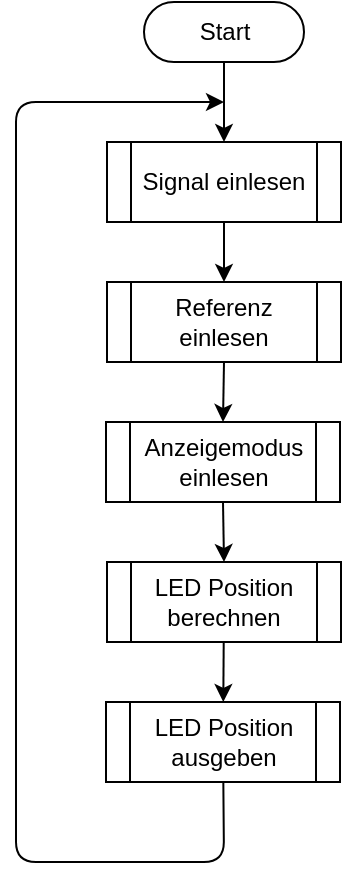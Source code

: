 <mxfile>
    <diagram id="O26fbojR48Uf1aAV7sTd" name="Hauptprogramm">
        <mxGraphModel dx="1480" dy="994" grid="1" gridSize="10" guides="1" tooltips="1" connect="1" arrows="1" fold="1" page="1" pageScale="1" pageWidth="827" pageHeight="1169" math="0" shadow="0">
            <root>
                <mxCell id="0"/>
                <mxCell id="1" parent="0"/>
                <mxCell id="10" style="edgeStyle=none;html=1;entryX=0.5;entryY=0;entryDx=0;entryDy=0;" parent="1" source="2" target="5" edge="1">
                    <mxGeometry relative="1" as="geometry"/>
                </mxCell>
                <mxCell id="2" value="Start" style="html=1;dashed=0;whitespace=wrap;shape=mxgraph.dfd.start" parent="1" vertex="1">
                    <mxGeometry x="361" y="66" width="80" height="30" as="geometry"/>
                </mxCell>
                <mxCell id="11" style="edgeStyle=none;html=1;entryX=0.5;entryY=0;entryDx=0;entryDy=0;" parent="1" source="5" target="6" edge="1">
                    <mxGeometry relative="1" as="geometry"/>
                </mxCell>
                <mxCell id="5" value="Signal einlesen" style="shape=process;whiteSpace=wrap;html=1;backgroundOutline=1;" parent="1" vertex="1">
                    <mxGeometry x="342.5" y="136" width="117" height="40" as="geometry"/>
                </mxCell>
                <mxCell id="fySVf92yqNZT5_yrwth1-22" style="edgeStyle=none;jumpStyle=arc;html=1;exitX=0.5;exitY=1;exitDx=0;exitDy=0;entryX=0.5;entryY=0;entryDx=0;entryDy=0;" parent="1" source="6" target="fySVf92yqNZT5_yrwth1-19" edge="1">
                    <mxGeometry relative="1" as="geometry"/>
                </mxCell>
                <mxCell id="6" value="Referenz einlesen" style="shape=process;whiteSpace=wrap;html=1;backgroundOutline=1;" parent="1" vertex="1">
                    <mxGeometry x="342.5" y="206" width="117" height="40" as="geometry"/>
                </mxCell>
                <mxCell id="18" style="edgeStyle=none;html=1;" parent="1" source="14" target="17" edge="1">
                    <mxGeometry relative="1" as="geometry"/>
                </mxCell>
                <mxCell id="14" value="LED Position berechnen" style="shape=process;whiteSpace=wrap;html=1;backgroundOutline=1;" parent="1" vertex="1">
                    <mxGeometry x="342.5" y="346" width="117" height="40" as="geometry"/>
                </mxCell>
                <mxCell id="19" style="edgeStyle=none;html=1;jumpStyle=arc;" parent="1" source="17" edge="1">
                    <mxGeometry relative="1" as="geometry">
                        <mxPoint x="401" y="116" as="targetPoint"/>
                        <Array as="points">
                            <mxPoint x="401" y="496"/>
                            <mxPoint x="297" y="496"/>
                            <mxPoint x="297" y="116"/>
                        </Array>
                    </mxGeometry>
                </mxCell>
                <mxCell id="17" value="LED Position ausgeben" style="shape=process;whiteSpace=wrap;html=1;backgroundOutline=1;" parent="1" vertex="1">
                    <mxGeometry x="342" y="416" width="117" height="40" as="geometry"/>
                </mxCell>
                <mxCell id="fySVf92yqNZT5_yrwth1-23" style="edgeStyle=none;jumpStyle=arc;html=1;exitX=0.5;exitY=1;exitDx=0;exitDy=0;entryX=0.5;entryY=0;entryDx=0;entryDy=0;" parent="1" source="fySVf92yqNZT5_yrwth1-19" target="14" edge="1">
                    <mxGeometry relative="1" as="geometry"/>
                </mxCell>
                <mxCell id="fySVf92yqNZT5_yrwth1-19" value="Anzeigemodus&lt;br&gt;einlesen" style="shape=process;whiteSpace=wrap;html=1;backgroundOutline=1;" parent="1" vertex="1">
                    <mxGeometry x="342" y="276" width="117" height="40" as="geometry"/>
                </mxCell>
            </root>
        </mxGraphModel>
    </diagram>
    <diagram id="450rFVRkJWAVE7fzCITJ" name="Signal einlesen">
        <mxGraphModel dx="1480" dy="994" grid="1" gridSize="10" guides="1" tooltips="1" connect="1" arrows="1" fold="1" page="1" pageScale="1" pageWidth="827" pageHeight="1169" math="0" shadow="0">
            <root>
                <mxCell id="0"/>
                <mxCell id="1" parent="0"/>
                <mxCell id="enSTSW-jz2sXvOzB7Ztx-1" style="edgeStyle=none;html=1;exitX=0.5;exitY=0.5;exitDx=0;exitDy=15;exitPerimeter=0;entryX=0.5;entryY=0;entryDx=0;entryDy=0;" parent="1" source="trMbCOTIoYY8dVu6mgae-1" target="dqmxXO2vYlBYbtgE4ImE-1" edge="1">
                    <mxGeometry relative="1" as="geometry"/>
                </mxCell>
                <mxCell id="trMbCOTIoYY8dVu6mgae-1" value="Start" style="html=1;dashed=0;whitespace=wrap;shape=mxgraph.dfd.start" parent="1" vertex="1">
                    <mxGeometry x="360" y="65" width="80" height="30" as="geometry"/>
                </mxCell>
                <mxCell id="trMbCOTIoYY8dVu6mgae-2" value="Ende" style="html=1;dashed=0;whitespace=wrap;shape=mxgraph.dfd.start" parent="1" vertex="1">
                    <mxGeometry x="360" y="220" width="80" height="30" as="geometry"/>
                </mxCell>
                <mxCell id="enSTSW-jz2sXvOzB7Ztx-2" style="edgeStyle=none;html=1;exitX=0.5;exitY=1;exitDx=0;exitDy=0;entryX=0.5;entryY=0.5;entryDx=0;entryDy=-15;entryPerimeter=0;" parent="1" source="dqmxXO2vYlBYbtgE4ImE-1" target="trMbCOTIoYY8dVu6mgae-2" edge="1">
                    <mxGeometry relative="1" as="geometry"/>
                </mxCell>
                <mxCell id="dqmxXO2vYlBYbtgE4ImE-1" value="ADC Signal an A2&lt;br&gt;einlesen und zurückgeben" style="shape=parallelogram;perimeter=parallelogramPerimeter;whiteSpace=wrap;html=1;fixedSize=1;" parent="1" vertex="1">
                    <mxGeometry x="330" y="130" width="140" height="50" as="geometry"/>
                </mxCell>
            </root>
        </mxGraphModel>
    </diagram>
    <diagram id="_Ek9zPpsgkf6VE6edusn" name="Referenz einlesen">
        <mxGraphModel dx="1480" dy="994" grid="1" gridSize="10" guides="1" tooltips="1" connect="1" arrows="1" fold="1" page="1" pageScale="1" pageWidth="827" pageHeight="1169" math="0" shadow="0">
            <root>
                <mxCell id="0"/>
                <mxCell id="1" parent="0"/>
                <mxCell id="KvHQ7V1Acf3yVv9SnlKU-3" style="edgeStyle=none;html=1;exitX=0.5;exitY=0.5;exitDx=0;exitDy=15;exitPerimeter=0;entryX=0.5;entryY=0;entryDx=0;entryDy=0;" parent="1" source="GqVp5uJhORPxdIj3chC3-1" target="h0gZrjqCItHx2euEInNG-1" edge="1">
                    <mxGeometry relative="1" as="geometry"/>
                </mxCell>
                <mxCell id="GqVp5uJhORPxdIj3chC3-1" value="Start" style="html=1;dashed=0;whitespace=wrap;shape=mxgraph.dfd.start" parent="1" vertex="1">
                    <mxGeometry x="360" y="80" width="80" height="30" as="geometry"/>
                </mxCell>
                <mxCell id="GqVp5uJhORPxdIj3chC3-2" value="Ende" style="html=1;dashed=0;whitespace=wrap;shape=mxgraph.dfd.start" parent="1" vertex="1">
                    <mxGeometry x="360" y="380" width="80" height="30" as="geometry"/>
                </mxCell>
                <mxCell id="KvHQ7V1Acf3yVv9SnlKU-2" style="edgeStyle=none;html=1;exitX=0.5;exitY=1;exitDx=0;exitDy=0;" parent="1" source="h0gZrjqCItHx2euEInNG-1" target="KvHQ7V1Acf3yVv9SnlKU-1" edge="1">
                    <mxGeometry relative="1" as="geometry"/>
                </mxCell>
                <mxCell id="h0gZrjqCItHx2euEInNG-1" value="ADC Signal an A1&lt;br&gt;einlesen" style="shape=parallelogram;perimeter=parallelogramPerimeter;whiteSpace=wrap;html=1;fixedSize=1;" parent="1" vertex="1">
                    <mxGeometry x="335" y="140" width="130" height="50" as="geometry"/>
                </mxCell>
                <mxCell id="KvHQ7V1Acf3yVv9SnlKU-5" value="" style="edgeStyle=none;html=1;" parent="1" source="KvHQ7V1Acf3yVv9SnlKU-1" target="KvHQ7V1Acf3yVv9SnlKU-4" edge="1">
                    <mxGeometry relative="1" as="geometry"/>
                </mxCell>
                <mxCell id="KvHQ7V1Acf3yVv9SnlKU-1" value="ADC Signal an A0&lt;br&gt;einlesen" style="shape=parallelogram;perimeter=parallelogramPerimeter;whiteSpace=wrap;html=1;fixedSize=1;" parent="1" vertex="1">
                    <mxGeometry x="335" y="220" width="130" height="50" as="geometry"/>
                </mxCell>
                <mxCell id="KvHQ7V1Acf3yVv9SnlKU-6" value="" style="edgeStyle=none;html=1;" parent="1" source="KvHQ7V1Acf3yVv9SnlKU-4" target="GqVp5uJhORPxdIj3chC3-2" edge="1">
                    <mxGeometry relative="1" as="geometry"/>
                </mxCell>
                <mxCell id="KvHQ7V1Acf3yVv9SnlKU-4" value="Differenz berechnen und zurückgeben" style="rounded=0;whiteSpace=wrap;html=1;" parent="1" vertex="1">
                    <mxGeometry x="340" y="300" width="120" height="50" as="geometry"/>
                </mxCell>
            </root>
        </mxGraphModel>
    </diagram>
    <diagram id="wJCQboMeX-dNq0_cqoEP" name="Anzeigemodus einlesen">
        <mxGraphModel dx="846" dy="568" grid="1" gridSize="10" guides="1" tooltips="1" connect="1" arrows="1" fold="1" page="1" pageScale="1" pageWidth="827" pageHeight="1169" math="0" shadow="0">
            <root>
                <mxCell id="0"/>
                <mxCell id="1" parent="0"/>
                <mxCell id="IbTi_PK05UJWKWHlWVW7-2" value="" style="edgeStyle=none;html=1;" parent="1" source="aPlLClmATX_K--kwQU6Q-1" target="IbTi_PK05UJWKWHlWVW7-1" edge="1">
                    <mxGeometry relative="1" as="geometry"/>
                </mxCell>
                <mxCell id="aPlLClmATX_K--kwQU6Q-1" value="Start" style="html=1;dashed=0;whitespace=wrap;shape=mxgraph.dfd.start" parent="1" vertex="1">
                    <mxGeometry x="360" y="140" width="80" height="30" as="geometry"/>
                </mxCell>
                <mxCell id="aPlLClmATX_K--kwQU6Q-2" value="Ende" style="html=1;dashed=0;whitespace=wrap;shape=mxgraph.dfd.start" parent="1" vertex="1">
                    <mxGeometry x="360" y="280" width="80" height="30" as="geometry"/>
                </mxCell>
                <mxCell id="SqwfZAMNWn7-qmeQBMl6-1" value="" style="edgeStyle=none;html=1;" edge="1" parent="1" source="IbTi_PK05UJWKWHlWVW7-1" target="aPlLClmATX_K--kwQU6Q-2">
                    <mxGeometry relative="1" as="geometry"/>
                </mxCell>
                <mxCell id="IbTi_PK05UJWKWHlWVW7-1" value="Pin 9 einlesen und Wert zurückgeben" style="shape=parallelogram;perimeter=parallelogramPerimeter;whiteSpace=wrap;html=1;fixedSize=1;" parent="1" vertex="1">
                    <mxGeometry x="317.5" y="200" width="165" height="50" as="geometry"/>
                </mxCell>
            </root>
        </mxGraphModel>
    </diagram>
    <diagram id="XBPcOxajth_M0YE3lk5U" name="LED Position berechnen">
        <mxGraphModel dx="1480" dy="994" grid="1" gridSize="10" guides="1" tooltips="1" connect="1" arrows="1" fold="1" page="1" pageScale="1" pageWidth="827" pageHeight="1169" math="0" shadow="0">
            <root>
                <mxCell id="0"/>
                <mxCell id="1" parent="0"/>
                <mxCell id="4iBSOpFGQ1_5AZg9AWhn-8" value="" style="edgeStyle=none;html=1;" parent="1" source="4iBSOpFGQ1_5AZg9AWhn-1" target="4iBSOpFGQ1_5AZg9AWhn-3" edge="1">
                    <mxGeometry relative="1" as="geometry"/>
                </mxCell>
                <mxCell id="4iBSOpFGQ1_5AZg9AWhn-1" value="Start" style="html=1;dashed=0;whitespace=wrap;shape=mxgraph.dfd.start" parent="1" vertex="1">
                    <mxGeometry x="360" y="60" width="80" height="30" as="geometry"/>
                </mxCell>
                <mxCell id="4iBSOpFGQ1_5AZg9AWhn-2" value="Ende" style="html=1;dashed=0;whitespace=wrap;shape=mxgraph.dfd.start" parent="1" vertex="1">
                    <mxGeometry x="360" y="470" width="80" height="30" as="geometry"/>
                </mxCell>
                <mxCell id="4iBSOpFGQ1_5AZg9AWhn-9" value="" style="edgeStyle=none;html=1;" parent="1" source="4iBSOpFGQ1_5AZg9AWhn-3" target="4iBSOpFGQ1_5AZg9AWhn-4" edge="1">
                    <mxGeometry relative="1" as="geometry"/>
                </mxCell>
                <mxCell id="4iBSOpFGQ1_5AZg9AWhn-3" value="Quotient aus Signalwert und Referenzwert bilden" style="rounded=0;whiteSpace=wrap;html=1;" parent="1" vertex="1">
                    <mxGeometry x="340" y="120" width="120" height="60" as="geometry"/>
                </mxCell>
                <mxCell id="4iBSOpFGQ1_5AZg9AWhn-10" value="" style="edgeStyle=none;html=1;" parent="1" source="4iBSOpFGQ1_5AZg9AWhn-4" target="4iBSOpFGQ1_5AZg9AWhn-5" edge="1">
                    <mxGeometry relative="1" as="geometry"/>
                </mxCell>
                <mxCell id="4iBSOpFGQ1_5AZg9AWhn-4" value="Quotient mit Anzahl der LEDs multiplizieren" style="rounded=0;whiteSpace=wrap;html=1;" parent="1" vertex="1">
                    <mxGeometry x="340" y="210" width="120" height="70" as="geometry"/>
                </mxCell>
                <mxCell id="4iBSOpFGQ1_5AZg9AWhn-7" value="" style="edgeStyle=none;html=1;" parent="1" source="4iBSOpFGQ1_5AZg9AWhn-5" target="4iBSOpFGQ1_5AZg9AWhn-6" edge="1">
                    <mxGeometry relative="1" as="geometry"/>
                </mxCell>
                <mxCell id="4iBSOpFGQ1_5AZg9AWhn-5" value="auf ganze Zahl runden" style="rounded=0;whiteSpace=wrap;html=1;" parent="1" vertex="1">
                    <mxGeometry x="340" y="310" width="120" height="60" as="geometry"/>
                </mxCell>
                <mxCell id="4iBSOpFGQ1_5AZg9AWhn-11" value="" style="edgeStyle=none;html=1;" parent="1" source="4iBSOpFGQ1_5AZg9AWhn-6" target="4iBSOpFGQ1_5AZg9AWhn-2" edge="1">
                    <mxGeometry relative="1" as="geometry"/>
                </mxCell>
                <mxCell id="4iBSOpFGQ1_5AZg9AWhn-6" value="1 abziehen und&lt;br&gt;Zurückgeben" style="rounded=0;whiteSpace=wrap;html=1;" parent="1" vertex="1">
                    <mxGeometry x="340" y="400" width="120" height="40" as="geometry"/>
                </mxCell>
            </root>
        </mxGraphModel>
    </diagram>
    <diagram id="JdjiHE0KEyb2ZBgvRoHp" name="LED Position ausgeben">
        <mxGraphModel dx="1480" dy="994" grid="1" gridSize="10" guides="1" tooltips="1" connect="1" arrows="1" fold="1" page="1" pageScale="1" pageWidth="827" pageHeight="1169" math="0" shadow="0">
            <root>
                <mxCell id="0"/>
                <mxCell id="1" parent="0"/>
                <mxCell id="Ujs8S-BIjF6tcbrlZMKm-17" style="edgeStyle=none;html=1;exitX=0.5;exitY=0.5;exitDx=0;exitDy=15;exitPerimeter=0;entryX=0.5;entryY=0;entryDx=0;entryDy=0;" parent="1" source="8uB20kjHihdzwcw-PyJV-1" target="Ujs8S-BIjF6tcbrlZMKm-14" edge="1">
                    <mxGeometry relative="1" as="geometry"/>
                </mxCell>
                <mxCell id="8uB20kjHihdzwcw-PyJV-1" value="Start" style="html=1;dashed=0;whitespace=wrap;shape=mxgraph.dfd.start" parent="1" vertex="1">
                    <mxGeometry x="360" y="10" width="80" height="30" as="geometry"/>
                </mxCell>
                <mxCell id="8uB20kjHihdzwcw-PyJV-2" value="Ende" style="html=1;dashed=0;whitespace=wrap;shape=mxgraph.dfd.start" parent="1" vertex="1">
                    <mxGeometry x="360" y="1310" width="80" height="30" as="geometry"/>
                </mxCell>
                <mxCell id="Ujs8S-BIjF6tcbrlZMKm-4" style="edgeStyle=none;html=1;exitX=0.5;exitY=1;exitDx=0;exitDy=0;entryX=0.5;entryY=0;entryDx=0;entryDy=0;" parent="1" source="Ujs8S-BIjF6tcbrlZMKm-1" target="Ujs8S-BIjF6tcbrlZMKm-3" edge="1">
                    <mxGeometry relative="1" as="geometry"/>
                </mxCell>
                <mxCell id="Ujs8S-BIjF6tcbrlZMKm-7" value="ja" style="edgeLabel;html=1;align=center;verticalAlign=middle;resizable=0;points=[];" parent="Ujs8S-BIjF6tcbrlZMKm-4" vertex="1" connectable="0">
                    <mxGeometry x="-0.355" y="-1" relative="1" as="geometry">
                        <mxPoint x="15" as="offset"/>
                    </mxGeometry>
                </mxCell>
                <mxCell id="Td2UPrfkBwUJELprVeOD-4" value="nein" style="edgeStyle=none;html=1;exitX=1;exitY=0.5;exitDx=0;exitDy=0;entryX=0.5;entryY=0;entryDx=0;entryDy=0;" edge="1" parent="1" source="Ujs8S-BIjF6tcbrlZMKm-1" target="Td2UPrfkBwUJELprVeOD-1">
                    <mxGeometry x="-0.91" y="14" relative="1" as="geometry">
                        <Array as="points">
                            <mxPoint x="520" y="224"/>
                            <mxPoint x="520" y="480"/>
                            <mxPoint x="400" y="480"/>
                        </Array>
                        <mxPoint as="offset"/>
                    </mxGeometry>
                </mxCell>
                <mxCell id="Ujs8S-BIjF6tcbrlZMKm-1" value="Zählvariable &lt;br&gt;&amp;lt; &lt;br&gt;Anzalhl der LEDs" style="shape=rhombus;html=1;dashed=0;whitespace=wrap;perimeter=rhombusPerimeter;" parent="1" vertex="1">
                    <mxGeometry x="310" y="179" width="180" height="90" as="geometry"/>
                </mxCell>
                <mxCell id="Ujs8S-BIjF6tcbrlZMKm-12" style="edgeStyle=none;html=1;exitX=0.5;exitY=1;exitDx=0;exitDy=0;entryX=0.5;entryY=1;entryDx=0;entryDy=0;" parent="1" source="Ujs8S-BIjF6tcbrlZMKm-2" target="Ujs8S-BIjF6tcbrlZMKm-10" edge="1">
                    <mxGeometry relative="1" as="geometry">
                        <Array as="points">
                            <mxPoint x="400" y="470"/>
                            <mxPoint x="220" y="470"/>
                        </Array>
                    </mxGeometry>
                </mxCell>
                <mxCell id="Ujs8S-BIjF6tcbrlZMKm-2" value="Adressierten LED Pin&lt;br&gt;hochohmig schalten" style="shape=parallelogram;perimeter=parallelogramPerimeter;whiteSpace=wrap;html=1;fixedSize=1;" parent="1" vertex="1">
                    <mxGeometry x="320" y="389" width="160" height="60" as="geometry"/>
                </mxCell>
                <mxCell id="Ujs8S-BIjF6tcbrlZMKm-8" style="edgeStyle=none;html=1;exitX=0.5;exitY=1;exitDx=0;exitDy=0;entryX=0.5;entryY=0;entryDx=0;entryDy=0;" parent="1" source="Ujs8S-BIjF6tcbrlZMKm-3" target="Ujs8S-BIjF6tcbrlZMKm-2" edge="1">
                    <mxGeometry relative="1" as="geometry"/>
                </mxCell>
                <mxCell id="Ujs8S-BIjF6tcbrlZMKm-3" value="LED Pin an Stelle der Zählvariable&lt;br&gt;im Array adressieren" style="rounded=0;whiteSpace=wrap;html=1;" parent="1" vertex="1">
                    <mxGeometry x="340" y="309" width="120" height="50" as="geometry"/>
                </mxCell>
                <mxCell id="Ujs8S-BIjF6tcbrlZMKm-16" style="edgeStyle=none;html=1;exitX=0.5;exitY=0;exitDx=0;exitDy=0;" parent="1" source="Ujs8S-BIjF6tcbrlZMKm-10" edge="1">
                    <mxGeometry relative="1" as="geometry">
                        <mxPoint x="400" y="149" as="targetPoint"/>
                        <Array as="points">
                            <mxPoint x="220" y="149"/>
                        </Array>
                    </mxGeometry>
                </mxCell>
                <mxCell id="Ujs8S-BIjF6tcbrlZMKm-10" value="Zählvariable inkrementieren" style="rounded=0;whiteSpace=wrap;html=1;" parent="1" vertex="1">
                    <mxGeometry x="164" y="204" width="110" height="40" as="geometry"/>
                </mxCell>
                <mxCell id="Ujs8S-BIjF6tcbrlZMKm-15" value="" style="edgeStyle=none;html=1;" parent="1" source="Ujs8S-BIjF6tcbrlZMKm-14" target="Ujs8S-BIjF6tcbrlZMKm-1" edge="1">
                    <mxGeometry relative="1" as="geometry"/>
                </mxCell>
                <mxCell id="Ujs8S-BIjF6tcbrlZMKm-14" value="Zählvariable anlegen und mit 0 initialisieren" style="rounded=0;whiteSpace=wrap;html=1;" parent="1" vertex="1">
                    <mxGeometry x="333" y="69" width="134" height="60" as="geometry"/>
                </mxCell>
                <mxCell id="Ujs8S-BIjF6tcbrlZMKm-24" style="edgeStyle=none;html=1;exitX=0.5;exitY=1;exitDx=0;exitDy=0;entryX=0.5;entryY=0;entryDx=0;entryDy=0;" parent="1" source="Ujs8S-BIjF6tcbrlZMKm-18" target="Ujs8S-BIjF6tcbrlZMKm-23" edge="1">
                    <mxGeometry relative="1" as="geometry"/>
                </mxCell>
                <mxCell id="Ujs8S-BIjF6tcbrlZMKm-40" value="ja" style="edgeLabel;html=1;align=center;verticalAlign=middle;resizable=0;points=[];" parent="Ujs8S-BIjF6tcbrlZMKm-24" vertex="1" connectable="0">
                    <mxGeometry x="-0.296" y="-1" relative="1" as="geometry">
                        <mxPoint x="11" as="offset"/>
                    </mxGeometry>
                </mxCell>
                <mxCell id="Ujs8S-BIjF6tcbrlZMKm-41" style="edgeStyle=none;html=1;entryX=0.5;entryY=0;entryDx=0;entryDy=0;" parent="1" source="Ujs8S-BIjF6tcbrlZMKm-18" target="Ujs8S-BIjF6tcbrlZMKm-42" edge="1">
                    <mxGeometry relative="1" as="geometry">
                        <mxPoint x="620" y="729" as="targetPoint"/>
                        <Array as="points">
                            <mxPoint x="640" y="690"/>
                        </Array>
                    </mxGeometry>
                </mxCell>
                <mxCell id="Ujs8S-BIjF6tcbrlZMKm-43" value="nein" style="edgeLabel;html=1;align=center;verticalAlign=middle;resizable=0;points=[];" parent="Ujs8S-BIjF6tcbrlZMKm-41" vertex="1" connectable="0">
                    <mxGeometry x="-0.87" y="1" relative="1" as="geometry">
                        <mxPoint y="11" as="offset"/>
                    </mxGeometry>
                </mxCell>
                <mxCell id="Ujs8S-BIjF6tcbrlZMKm-18" value="Ist Modus = Balken?" style="shape=rhombus;html=1;dashed=0;whitespace=wrap;perimeter=rhombusPerimeter;" parent="1" vertex="1">
                    <mxGeometry x="310" y="650" width="180" height="80" as="geometry"/>
                </mxCell>
                <mxCell id="Ujs8S-BIjF6tcbrlZMKm-33" value="" style="edgeStyle=none;html=1;" parent="1" source="Ujs8S-BIjF6tcbrlZMKm-22" target="Ujs8S-BIjF6tcbrlZMKm-32" edge="1">
                    <mxGeometry relative="1" as="geometry"/>
                </mxCell>
                <mxCell id="Ujs8S-BIjF6tcbrlZMKm-34" value="ja" style="edgeLabel;html=1;align=center;verticalAlign=middle;resizable=0;points=[];" parent="Ujs8S-BIjF6tcbrlZMKm-33" vertex="1" connectable="0">
                    <mxGeometry x="-0.426" relative="1" as="geometry">
                        <mxPoint x="14" as="offset"/>
                    </mxGeometry>
                </mxCell>
                <mxCell id="Ujs8S-BIjF6tcbrlZMKm-47" style="edgeStyle=none;html=1;exitX=1;exitY=0.5;exitDx=0;exitDy=0;" parent="1" source="Ujs8S-BIjF6tcbrlZMKm-22" edge="1">
                    <mxGeometry relative="1" as="geometry">
                        <mxPoint x="640" y="955" as="targetPoint"/>
                    </mxGeometry>
                </mxCell>
                <mxCell id="Ujs8S-BIjF6tcbrlZMKm-48" value="nein" style="edgeLabel;html=1;align=center;verticalAlign=middle;resizable=0;points=[];" parent="Ujs8S-BIjF6tcbrlZMKm-47" vertex="1" connectable="0">
                    <mxGeometry x="-0.762" y="2" relative="1" as="geometry">
                        <mxPoint y="17" as="offset"/>
                    </mxGeometry>
                </mxCell>
                <mxCell id="Ujs8S-BIjF6tcbrlZMKm-22" value="Zählvariable &lt;br&gt;&amp;lt; &lt;br&gt;LED Position" style="shape=rhombus;html=1;dashed=0;whitespace=wrap;perimeter=rhombusPerimeter;" parent="1" vertex="1">
                    <mxGeometry x="310" y="910" width="180" height="90" as="geometry"/>
                </mxCell>
                <mxCell id="Ujs8S-BIjF6tcbrlZMKm-25" style="edgeStyle=none;html=1;exitX=0.5;exitY=1;exitDx=0;exitDy=0;" parent="1" source="Ujs8S-BIjF6tcbrlZMKm-23" target="Ujs8S-BIjF6tcbrlZMKm-22" edge="1">
                    <mxGeometry relative="1" as="geometry"/>
                </mxCell>
                <mxCell id="Ujs8S-BIjF6tcbrlZMKm-23" value="Zählvariable anlegen und mit 0 initialisieren" style="rounded=0;whiteSpace=wrap;html=1;" parent="1" vertex="1">
                    <mxGeometry x="333" y="760" width="134" height="60" as="geometry"/>
                </mxCell>
                <mxCell id="Ujs8S-BIjF6tcbrlZMKm-36" style="edgeStyle=none;html=1;exitX=0.5;exitY=1;exitDx=0;exitDy=0;entryX=0.5;entryY=0;entryDx=0;entryDy=0;" parent="1" source="Ujs8S-BIjF6tcbrlZMKm-32" target="Ujs8S-BIjF6tcbrlZMKm-35" edge="1">
                    <mxGeometry relative="1" as="geometry"/>
                </mxCell>
                <mxCell id="Ujs8S-BIjF6tcbrlZMKm-32" value="LED Pin an Stelle der Zählvariable&lt;br&gt;im Array adressieren" style="rounded=0;whiteSpace=wrap;html=1;" parent="1" vertex="1">
                    <mxGeometry x="325" y="1050" width="150" height="50" as="geometry"/>
                </mxCell>
                <mxCell id="Ujs8S-BIjF6tcbrlZMKm-37" style="edgeStyle=none;html=1;exitX=0.5;exitY=1;exitDx=0;exitDy=0;entryX=0.5;entryY=1;entryDx=0;entryDy=0;" parent="1" source="Ujs8S-BIjF6tcbrlZMKm-35" target="Ujs8S-BIjF6tcbrlZMKm-38" edge="1">
                    <mxGeometry relative="1" as="geometry">
                        <mxPoint x="170" y="979" as="targetPoint"/>
                        <Array as="points">
                            <mxPoint x="400" y="1210"/>
                            <mxPoint x="200" y="1210"/>
                        </Array>
                    </mxGeometry>
                </mxCell>
                <mxCell id="Ujs8S-BIjF6tcbrlZMKm-35" value="Adressierten LED Pin&lt;br&gt;auf OUTPUT setzen &lt;br&gt;und auf LOW schalten" style="shape=parallelogram;perimeter=parallelogramPerimeter;whiteSpace=wrap;html=1;fixedSize=1;" parent="1" vertex="1">
                    <mxGeometry x="310" y="1120" width="180" height="60" as="geometry"/>
                </mxCell>
                <mxCell id="Ujs8S-BIjF6tcbrlZMKm-39" style="edgeStyle=none;html=1;exitX=0.5;exitY=0;exitDx=0;exitDy=0;" parent="1" source="Ujs8S-BIjF6tcbrlZMKm-38" edge="1">
                    <mxGeometry relative="1" as="geometry">
                        <mxPoint x="400" y="840" as="targetPoint"/>
                        <Array as="points">
                            <mxPoint x="200" y="840"/>
                        </Array>
                    </mxGeometry>
                </mxCell>
                <mxCell id="Ujs8S-BIjF6tcbrlZMKm-38" value="Zählvariable inkrementieren" style="rounded=0;whiteSpace=wrap;html=1;" parent="1" vertex="1">
                    <mxGeometry x="145" y="935" width="110" height="40" as="geometry"/>
                </mxCell>
                <mxCell id="Ujs8S-BIjF6tcbrlZMKm-45" style="edgeStyle=none;html=1;exitX=0.5;exitY=1;exitDx=0;exitDy=0;entryX=0.5;entryY=0;entryDx=0;entryDy=0;" parent="1" source="Ujs8S-BIjF6tcbrlZMKm-42" target="Ujs8S-BIjF6tcbrlZMKm-44" edge="1">
                    <mxGeometry relative="1" as="geometry"/>
                </mxCell>
                <mxCell id="Ujs8S-BIjF6tcbrlZMKm-42" value="LED Pin an Stelle der Zählvariable&lt;br&gt;im Array adressieren" style="rounded=0;whiteSpace=wrap;html=1;" parent="1" vertex="1">
                    <mxGeometry x="580" y="750" width="120" height="50" as="geometry"/>
                </mxCell>
                <mxCell id="Ujs8S-BIjF6tcbrlZMKm-46" style="edgeStyle=none;html=1;exitX=0.5;exitY=1;exitDx=0;exitDy=0;entryX=0.5;entryY=0.5;entryDx=0;entryDy=-15;entryPerimeter=0;" parent="1" source="Ujs8S-BIjF6tcbrlZMKm-44" target="8uB20kjHihdzwcw-PyJV-2" edge="1">
                    <mxGeometry relative="1" as="geometry">
                        <mxPoint x="639.69" y="1269" as="targetPoint"/>
                        <Array as="points">
                            <mxPoint x="640" y="1240"/>
                            <mxPoint x="400" y="1240"/>
                        </Array>
                    </mxGeometry>
                </mxCell>
                <mxCell id="Ujs8S-BIjF6tcbrlZMKm-44" value="Adressierten LED Pin&lt;br&gt;auf OUTPUT setzen &lt;br&gt;und auf LOW schalten" style="shape=parallelogram;perimeter=parallelogramPerimeter;whiteSpace=wrap;html=1;fixedSize=1;" parent="1" vertex="1">
                    <mxGeometry x="550" y="830" width="180" height="60" as="geometry"/>
                </mxCell>
                <mxCell id="Td2UPrfkBwUJELprVeOD-2" value="nein" style="edgeStyle=none;html=1;" edge="1" parent="1" source="Td2UPrfkBwUJELprVeOD-1" target="Ujs8S-BIjF6tcbrlZMKm-18">
                    <mxGeometry x="-0.2" y="20" relative="1" as="geometry">
                        <mxPoint as="offset"/>
                    </mxGeometry>
                </mxCell>
                <mxCell id="Td2UPrfkBwUJELprVeOD-6" style="edgeStyle=none;html=1;exitX=0;exitY=0.5;exitDx=0;exitDy=0;" edge="1" parent="1" source="Td2UPrfkBwUJELprVeOD-1">
                    <mxGeometry relative="1" as="geometry">
                        <mxPoint x="400" y="1310" as="targetPoint"/>
                        <Array as="points">
                            <mxPoint x="120" y="560"/>
                            <mxPoint x="120" y="1240"/>
                            <mxPoint x="400" y="1240"/>
                        </Array>
                    </mxGeometry>
                </mxCell>
                <mxCell id="Td2UPrfkBwUJELprVeOD-7" value="ja" style="edgeLabel;html=1;align=center;verticalAlign=middle;resizable=0;points=[];" vertex="1" connectable="0" parent="Td2UPrfkBwUJELprVeOD-6">
                    <mxGeometry x="-0.968" y="1" relative="1" as="geometry">
                        <mxPoint y="9" as="offset"/>
                    </mxGeometry>
                </mxCell>
                <mxCell id="Td2UPrfkBwUJELprVeOD-1" value="LED Position &amp;lt; 0?" style="shape=rhombus;html=1;dashed=0;whitespace=wrap;perimeter=rhombusPerimeter;" vertex="1" parent="1">
                    <mxGeometry x="310" y="520" width="180" height="80" as="geometry"/>
                </mxCell>
            </root>
        </mxGraphModel>
    </diagram>
</mxfile>